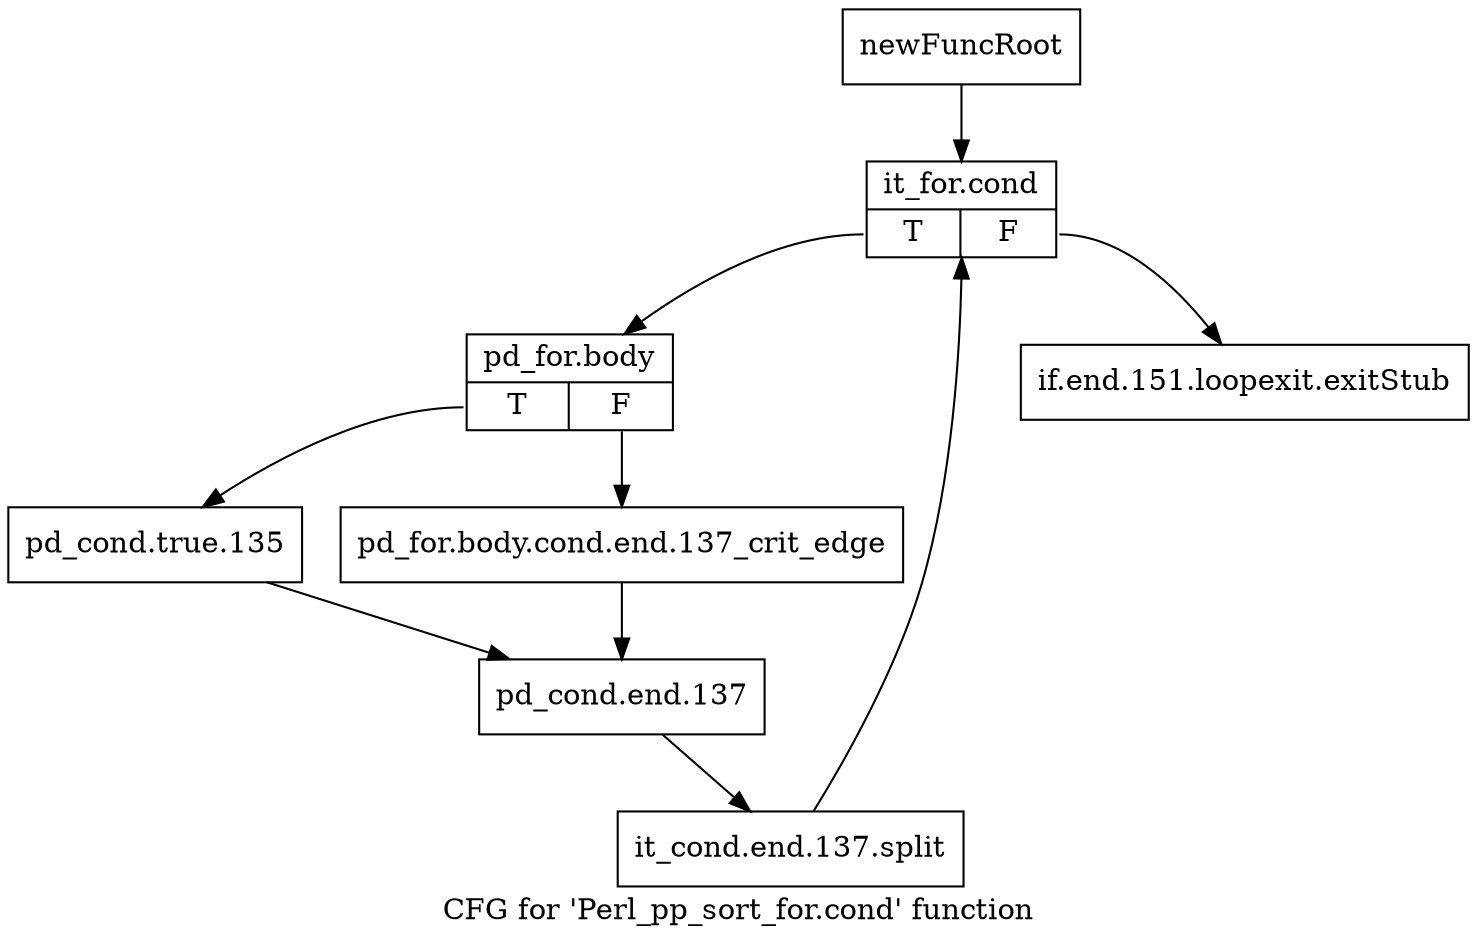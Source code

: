 digraph "CFG for 'Perl_pp_sort_for.cond' function" {
	label="CFG for 'Perl_pp_sort_for.cond' function";

	Node0x50add60 [shape=record,label="{newFuncRoot}"];
	Node0x50add60 -> Node0x50ade00;
	Node0x50addb0 [shape=record,label="{if.end.151.loopexit.exitStub}"];
	Node0x50ade00 [shape=record,label="{it_for.cond|{<s0>T|<s1>F}}"];
	Node0x50ade00:s0 -> Node0x50ade50;
	Node0x50ade00:s1 -> Node0x50addb0;
	Node0x50ade50 [shape=record,label="{pd_for.body|{<s0>T|<s1>F}}"];
	Node0x50ade50:s0 -> Node0x50adef0;
	Node0x50ade50:s1 -> Node0x50adea0;
	Node0x50adea0 [shape=record,label="{pd_for.body.cond.end.137_crit_edge}"];
	Node0x50adea0 -> Node0x50adf40;
	Node0x50adef0 [shape=record,label="{pd_cond.true.135}"];
	Node0x50adef0 -> Node0x50adf40;
	Node0x50adf40 [shape=record,label="{pd_cond.end.137}"];
	Node0x50adf40 -> Node0x65bb4c0;
	Node0x65bb4c0 [shape=record,label="{it_cond.end.137.split}"];
	Node0x65bb4c0 -> Node0x50ade00;
}
